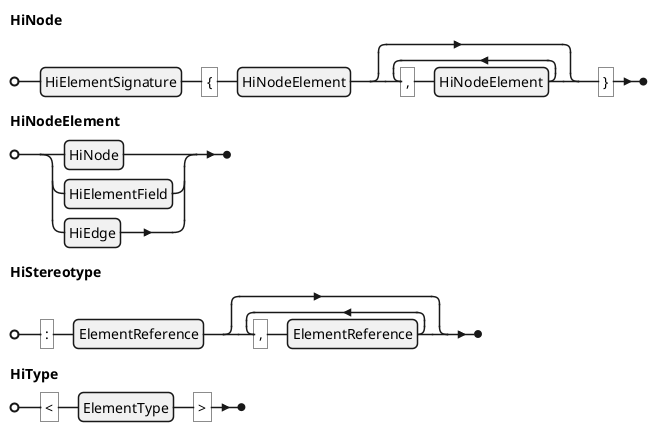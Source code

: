 @startebnf
HiNode = HiElementSignature, "{", HiNodeElement, {",", HiNodeElement },  "}";
HiNodeElement = HiNode | HiElementField | HiEdge;

HiStereotype = ":", ElementReference, {",", ElementReference};
HiType = "<", ElementType, ">";
@endyaml